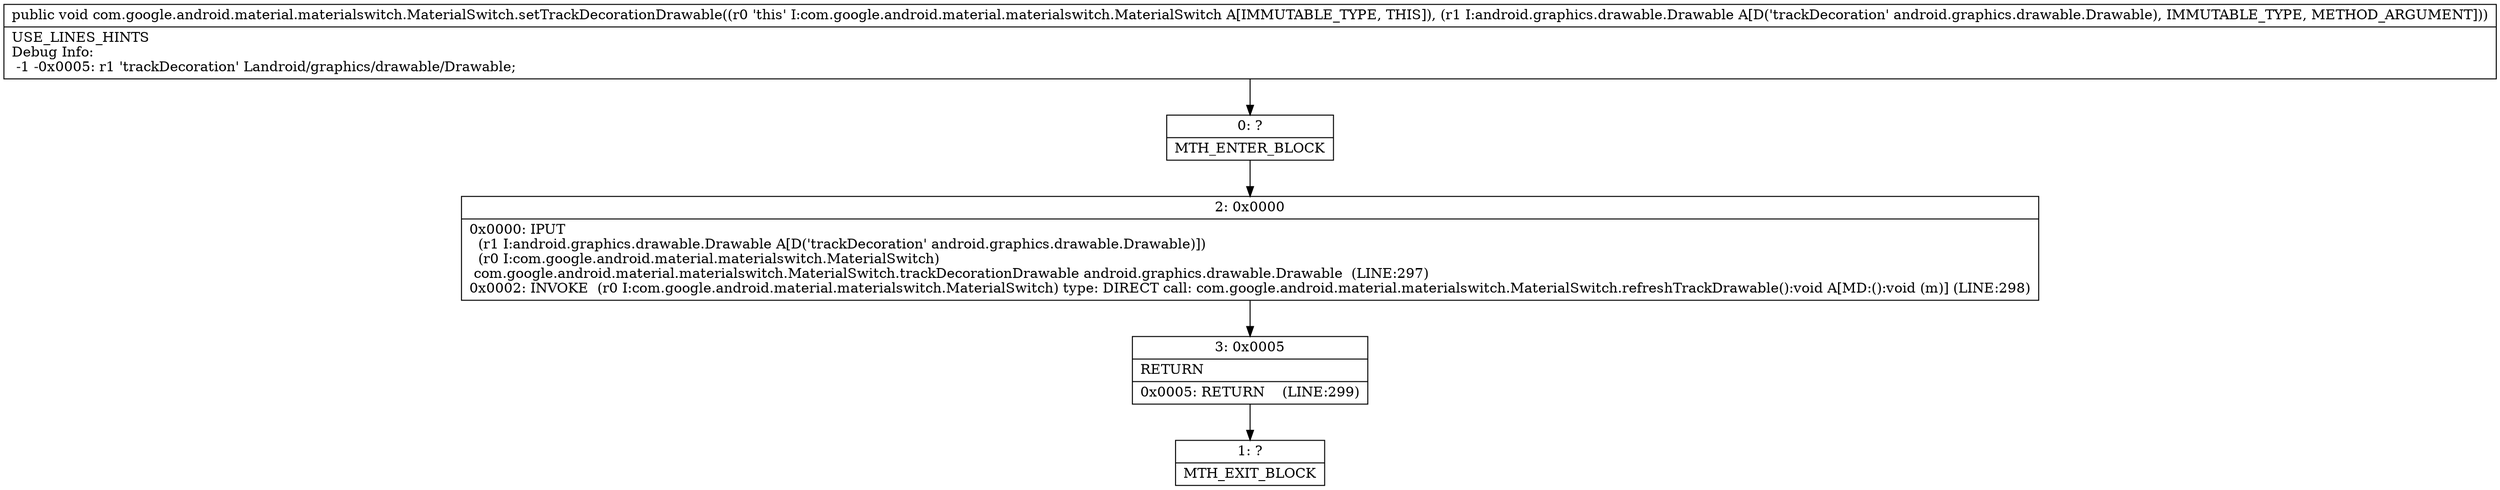 digraph "CFG forcom.google.android.material.materialswitch.MaterialSwitch.setTrackDecorationDrawable(Landroid\/graphics\/drawable\/Drawable;)V" {
Node_0 [shape=record,label="{0\:\ ?|MTH_ENTER_BLOCK\l}"];
Node_2 [shape=record,label="{2\:\ 0x0000|0x0000: IPUT  \l  (r1 I:android.graphics.drawable.Drawable A[D('trackDecoration' android.graphics.drawable.Drawable)])\l  (r0 I:com.google.android.material.materialswitch.MaterialSwitch)\l com.google.android.material.materialswitch.MaterialSwitch.trackDecorationDrawable android.graphics.drawable.Drawable  (LINE:297)\l0x0002: INVOKE  (r0 I:com.google.android.material.materialswitch.MaterialSwitch) type: DIRECT call: com.google.android.material.materialswitch.MaterialSwitch.refreshTrackDrawable():void A[MD:():void (m)] (LINE:298)\l}"];
Node_3 [shape=record,label="{3\:\ 0x0005|RETURN\l|0x0005: RETURN    (LINE:299)\l}"];
Node_1 [shape=record,label="{1\:\ ?|MTH_EXIT_BLOCK\l}"];
MethodNode[shape=record,label="{public void com.google.android.material.materialswitch.MaterialSwitch.setTrackDecorationDrawable((r0 'this' I:com.google.android.material.materialswitch.MaterialSwitch A[IMMUTABLE_TYPE, THIS]), (r1 I:android.graphics.drawable.Drawable A[D('trackDecoration' android.graphics.drawable.Drawable), IMMUTABLE_TYPE, METHOD_ARGUMENT]))  | USE_LINES_HINTS\lDebug Info:\l  \-1 \-0x0005: r1 'trackDecoration' Landroid\/graphics\/drawable\/Drawable;\l}"];
MethodNode -> Node_0;Node_0 -> Node_2;
Node_2 -> Node_3;
Node_3 -> Node_1;
}

